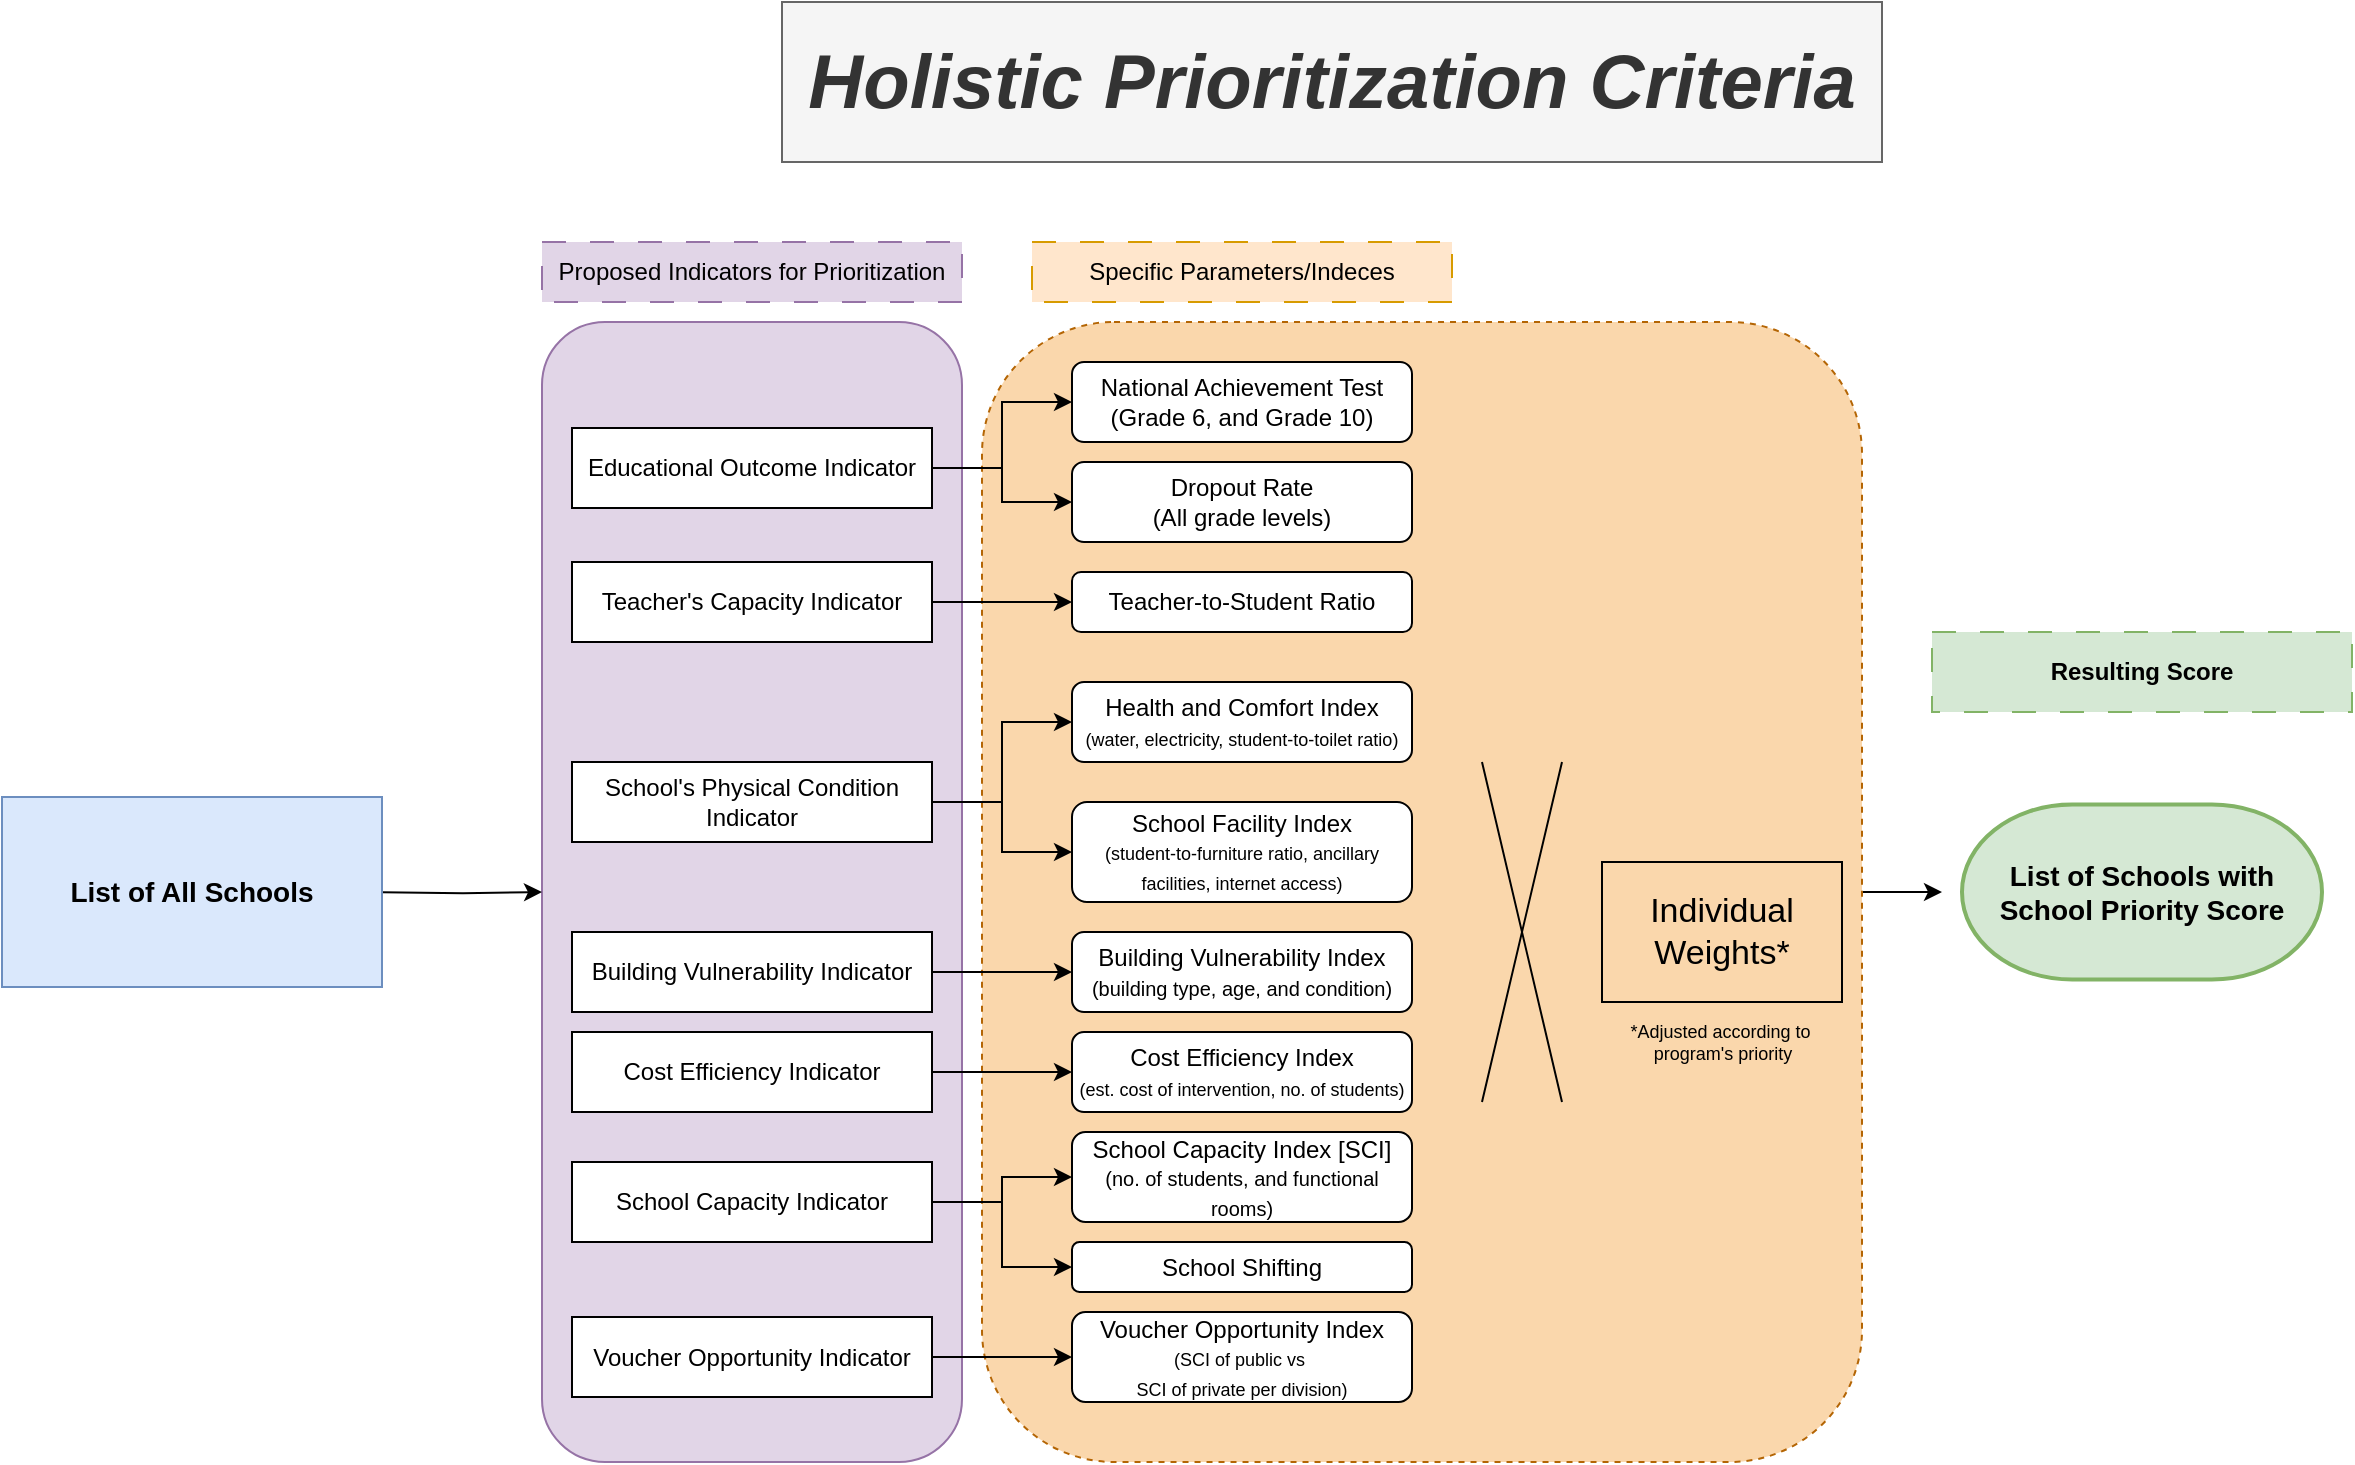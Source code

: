 <mxfile version="27.2.0" pages="2">
  <diagram name="General prioritization" id="dZrU0kMsjJ5C0qUi8lvo">
    <mxGraphModel dx="1429" dy="758" grid="1" gridSize="10" guides="1" tooltips="1" connect="1" arrows="1" fold="1" page="1" pageScale="1" pageWidth="1400" pageHeight="850" math="0" shadow="0">
      <root>
        <mxCell id="0" />
        <mxCell id="1" parent="0" />
        <mxCell id="VMlLZKtZhOFw7uXdyvWQ-4" value="" style="rounded=1;whiteSpace=wrap;html=1;fillColor=#e1d5e7;movable=1;resizable=1;rotatable=1;deletable=1;editable=1;locked=0;connectable=1;strokeColor=#9673a6;" vertex="1" parent="1">
          <mxGeometry x="290" y="190" width="210" height="570" as="geometry" />
        </mxCell>
        <mxCell id="vic8FIyBIyHEnbwLf0WX-36" value="" style="edgeStyle=orthogonalEdgeStyle;rounded=0;orthogonalLoop=1;jettySize=auto;html=1;" parent="1" source="BNtDZjOPGP3XTsJQUTeh-1" edge="1">
          <mxGeometry relative="1" as="geometry">
            <mxPoint x="990" y="475" as="targetPoint" />
          </mxGeometry>
        </mxCell>
        <mxCell id="BNtDZjOPGP3XTsJQUTeh-1" value="" style="rounded=1;whiteSpace=wrap;html=1;dashed=1;fillColor=#fad7ac;movable=1;resizable=1;rotatable=1;deletable=1;editable=1;locked=0;connectable=1;strokeColor=#b46504;" parent="1" vertex="1">
          <mxGeometry x="510" y="190" width="440" height="570" as="geometry" />
        </mxCell>
        <mxCell id="BNtDZjOPGP3XTsJQUTeh-2" value="Proposed Indicators for Prioritization" style="text;html=1;align=center;verticalAlign=middle;whiteSpace=wrap;rounded=0;dashed=1;dashPattern=12 12;strokeColor=#9673a6;fillColor=#e1d5e7;" parent="1" vertex="1">
          <mxGeometry x="290" y="150" width="210" height="30" as="geometry" />
        </mxCell>
        <mxCell id="XTur4s0cb5oGFLy252QC-3" style="edgeStyle=orthogonalEdgeStyle;rounded=0;orthogonalLoop=1;jettySize=auto;html=1;entryX=0;entryY=0.5;entryDx=0;entryDy=0;" edge="1" parent="1" source="BNtDZjOPGP3XTsJQUTeh-5" target="BNtDZjOPGP3XTsJQUTeh-13">
          <mxGeometry relative="1" as="geometry" />
        </mxCell>
        <mxCell id="XTur4s0cb5oGFLy252QC-4" style="edgeStyle=orthogonalEdgeStyle;rounded=0;orthogonalLoop=1;jettySize=auto;html=1;entryX=0;entryY=0.5;entryDx=0;entryDy=0;" edge="1" parent="1" source="BNtDZjOPGP3XTsJQUTeh-5" target="vic8FIyBIyHEnbwLf0WX-2">
          <mxGeometry relative="1" as="geometry" />
        </mxCell>
        <mxCell id="BNtDZjOPGP3XTsJQUTeh-5" value="Educational Outcome Indicator" style="rounded=0;whiteSpace=wrap;html=1;glass=0;fontStyle=0;spacing=5;" parent="1" vertex="1">
          <mxGeometry x="305" y="243" width="180" height="40" as="geometry" />
        </mxCell>
        <mxCell id="vic8FIyBIyHEnbwLf0WX-7" value="" style="edgeStyle=orthogonalEdgeStyle;rounded=0;orthogonalLoop=1;jettySize=auto;html=1;" parent="1" source="BNtDZjOPGP3XTsJQUTeh-6" target="vic8FIyBIyHEnbwLf0WX-6" edge="1">
          <mxGeometry relative="1" as="geometry" />
        </mxCell>
        <mxCell id="BNtDZjOPGP3XTsJQUTeh-6" value="Teacher&#39;s Capacity Indicator" style="rounded=0;whiteSpace=wrap;html=1;glass=0;fontStyle=0;spacing=5;" parent="1" vertex="1">
          <mxGeometry x="305" y="310" width="180" height="40" as="geometry" />
        </mxCell>
        <mxCell id="vic8FIyBIyHEnbwLf0WX-15" style="edgeStyle=orthogonalEdgeStyle;rounded=0;orthogonalLoop=1;jettySize=auto;html=1;entryX=0;entryY=0.5;entryDx=0;entryDy=0;" parent="1" source="BNtDZjOPGP3XTsJQUTeh-7" target="vic8FIyBIyHEnbwLf0WX-10" edge="1">
          <mxGeometry relative="1" as="geometry" />
        </mxCell>
        <mxCell id="vic8FIyBIyHEnbwLf0WX-16" style="edgeStyle=orthogonalEdgeStyle;rounded=0;orthogonalLoop=1;jettySize=auto;html=1;entryX=0;entryY=0.5;entryDx=0;entryDy=0;" parent="1" source="BNtDZjOPGP3XTsJQUTeh-7" target="vic8FIyBIyHEnbwLf0WX-11" edge="1">
          <mxGeometry relative="1" as="geometry" />
        </mxCell>
        <mxCell id="BNtDZjOPGP3XTsJQUTeh-7" value="School&#39;s Physical Condition Indicator" style="rounded=0;whiteSpace=wrap;html=1;glass=0;fontStyle=0;spacing=5;" parent="1" vertex="1">
          <mxGeometry x="305" y="410" width="180" height="40" as="geometry" />
        </mxCell>
        <mxCell id="vic8FIyBIyHEnbwLf0WX-17" style="edgeStyle=orthogonalEdgeStyle;rounded=0;orthogonalLoop=1;jettySize=auto;html=1;entryX=0;entryY=0.5;entryDx=0;entryDy=0;" parent="1" source="BNtDZjOPGP3XTsJQUTeh-8" target="vic8FIyBIyHEnbwLf0WX-12" edge="1">
          <mxGeometry relative="1" as="geometry" />
        </mxCell>
        <mxCell id="BNtDZjOPGP3XTsJQUTeh-8" value="Building Vulnerability Indicator" style="rounded=0;whiteSpace=wrap;html=1;glass=0;fontStyle=0;spacing=5;" parent="1" vertex="1">
          <mxGeometry x="305" y="495" width="180" height="40" as="geometry" />
        </mxCell>
        <mxCell id="vic8FIyBIyHEnbwLf0WX-18" style="edgeStyle=orthogonalEdgeStyle;rounded=0;orthogonalLoop=1;jettySize=auto;html=1;exitX=1;exitY=0.5;exitDx=0;exitDy=0;entryX=0;entryY=0.5;entryDx=0;entryDy=0;" parent="1" source="BNtDZjOPGP3XTsJQUTeh-9" target="vic8FIyBIyHEnbwLf0WX-13" edge="1">
          <mxGeometry relative="1" as="geometry" />
        </mxCell>
        <mxCell id="BNtDZjOPGP3XTsJQUTeh-9" value="Cost Efficiency Indicator" style="rounded=0;whiteSpace=wrap;html=1;glass=0;fontStyle=0;spacing=5;" parent="1" vertex="1">
          <mxGeometry x="305" y="545" width="180" height="40" as="geometry" />
        </mxCell>
        <mxCell id="vic8FIyBIyHEnbwLf0WX-19" style="edgeStyle=orthogonalEdgeStyle;rounded=0;orthogonalLoop=1;jettySize=auto;html=1;entryX=0;entryY=0.5;entryDx=0;entryDy=0;" parent="1" source="BNtDZjOPGP3XTsJQUTeh-10" target="vic8FIyBIyHEnbwLf0WX-14" edge="1">
          <mxGeometry relative="1" as="geometry" />
        </mxCell>
        <mxCell id="vic8FIyBIyHEnbwLf0WX-29" style="edgeStyle=orthogonalEdgeStyle;rounded=0;orthogonalLoop=1;jettySize=auto;html=1;entryX=0;entryY=0.5;entryDx=0;entryDy=0;" parent="1" source="BNtDZjOPGP3XTsJQUTeh-10" target="vic8FIyBIyHEnbwLf0WX-27" edge="1">
          <mxGeometry relative="1" as="geometry" />
        </mxCell>
        <mxCell id="BNtDZjOPGP3XTsJQUTeh-10" value="School Capacity Indicator" style="rounded=0;whiteSpace=wrap;html=1;glass=0;fontStyle=0;spacing=5;" parent="1" vertex="1">
          <mxGeometry x="305" y="610" width="180" height="40" as="geometry" />
        </mxCell>
        <mxCell id="vic8FIyBIyHEnbwLf0WX-21" style="edgeStyle=orthogonalEdgeStyle;rounded=0;orthogonalLoop=1;jettySize=auto;html=1;entryX=0;entryY=0.5;entryDx=0;entryDy=0;" parent="1" source="BNtDZjOPGP3XTsJQUTeh-11" target="vic8FIyBIyHEnbwLf0WX-20" edge="1">
          <mxGeometry relative="1" as="geometry" />
        </mxCell>
        <mxCell id="BNtDZjOPGP3XTsJQUTeh-11" value="Voucher Opportunity Indicator" style="rounded=0;whiteSpace=wrap;html=1;glass=0;fontStyle=0;spacing=5;" parent="1" vertex="1">
          <mxGeometry x="305" y="687.5" width="180" height="40" as="geometry" />
        </mxCell>
        <mxCell id="BNtDZjOPGP3XTsJQUTeh-13" value="National Achievement Test (Grade 6, and Grade 10)" style="rounded=1;whiteSpace=wrap;html=1;" parent="1" vertex="1">
          <mxGeometry x="555" y="210" width="170" height="40" as="geometry" />
        </mxCell>
        <mxCell id="vic8FIyBIyHEnbwLf0WX-2" value="Dropout Rate&lt;br&gt;(All grade levels)" style="rounded=1;whiteSpace=wrap;html=1;" parent="1" vertex="1">
          <mxGeometry x="555" y="260" width="170" height="40" as="geometry" />
        </mxCell>
        <mxCell id="vic8FIyBIyHEnbwLf0WX-6" value="Teacher-to-Student Ratio" style="rounded=1;whiteSpace=wrap;html=1;" parent="1" vertex="1">
          <mxGeometry x="555" y="315" width="170" height="30" as="geometry" />
        </mxCell>
        <mxCell id="vic8FIyBIyHEnbwLf0WX-10" value="Health and Comfort Index&lt;br&gt;&lt;font style=&quot;font-size: 9px;&quot;&gt;(water, electricity, student-to-toilet ratio)&lt;/font&gt;" style="rounded=1;whiteSpace=wrap;html=1;" parent="1" vertex="1">
          <mxGeometry x="555" y="370" width="170" height="40" as="geometry" />
        </mxCell>
        <mxCell id="vic8FIyBIyHEnbwLf0WX-11" value="School Facility Index&lt;br&gt;&lt;font style=&quot;font-size: 9px;&quot;&gt;(student-to-furniture ratio, ancillary facilities, internet access)&lt;/font&gt;" style="rounded=1;whiteSpace=wrap;html=1;" parent="1" vertex="1">
          <mxGeometry x="555" y="430" width="170" height="50" as="geometry" />
        </mxCell>
        <mxCell id="vic8FIyBIyHEnbwLf0WX-12" value="Building Vulnerability Index&lt;div&gt;&lt;font size=&quot;1&quot;&gt;(building type, age, and condition)&lt;/font&gt;&lt;/div&gt;" style="rounded=1;whiteSpace=wrap;html=1;" parent="1" vertex="1">
          <mxGeometry x="555" y="495" width="170" height="40" as="geometry" />
        </mxCell>
        <mxCell id="vic8FIyBIyHEnbwLf0WX-13" value="Cost Efficiency Index&lt;br&gt;&lt;font style=&quot;font-size: 9px;&quot;&gt;(est. cost of intervention, no. of students)&lt;/font&gt;" style="rounded=1;whiteSpace=wrap;html=1;" parent="1" vertex="1">
          <mxGeometry x="555" y="545" width="170" height="40" as="geometry" />
        </mxCell>
        <mxCell id="vic8FIyBIyHEnbwLf0WX-14" value="School Capacity Index [SCI]&lt;div&gt;&lt;font style=&quot;font-size: 10px;&quot;&gt;(no. of students, and functional rooms)&lt;/font&gt;&lt;/div&gt;" style="rounded=1;whiteSpace=wrap;html=1;" parent="1" vertex="1">
          <mxGeometry x="555" y="595" width="170" height="45" as="geometry" />
        </mxCell>
        <mxCell id="vic8FIyBIyHEnbwLf0WX-20" value="Voucher Opportunity Index&lt;div&gt;&lt;font style=&quot;font-size: 9px;&quot;&gt;(SCI of public vs&amp;nbsp;&lt;/font&gt;&lt;/div&gt;&lt;div&gt;&lt;font style=&quot;font-size: 9px;&quot;&gt;SCI of private per division)&lt;/font&gt;&lt;/div&gt;" style="rounded=1;whiteSpace=wrap;html=1;" parent="1" vertex="1">
          <mxGeometry x="555" y="685" width="170" height="45" as="geometry" />
        </mxCell>
        <mxCell id="vic8FIyBIyHEnbwLf0WX-24" value="" style="shape=mxgraph.sysml.x;" parent="1" vertex="1">
          <mxGeometry x="760" y="410" width="40" height="170" as="geometry" />
        </mxCell>
        <mxCell id="vic8FIyBIyHEnbwLf0WX-26" value="Specific Parameters/Indeces" style="text;html=1;align=center;verticalAlign=middle;whiteSpace=wrap;rounded=0;dashed=1;dashPattern=12 12;strokeColor=#d79b00;fillColor=#ffe6cc;" parent="1" vertex="1">
          <mxGeometry x="535" y="150" width="210" height="30" as="geometry" />
        </mxCell>
        <mxCell id="vic8FIyBIyHEnbwLf0WX-27" value="School Shifting" style="rounded=1;whiteSpace=wrap;html=1;" parent="1" vertex="1">
          <mxGeometry x="555" y="650" width="170" height="25" as="geometry" />
        </mxCell>
        <mxCell id="vic8FIyBIyHEnbwLf0WX-31" value="&lt;div&gt;&lt;span style=&quot;font-size: 17px; background-color: transparent; color: light-dark(rgb(0, 0, 0), rgb(255, 255, 255));&quot;&gt;Individual&lt;/span&gt;&lt;/div&gt;&lt;div&gt;&lt;font style=&quot;font-size: 17px;&quot;&gt;Weights*&lt;/font&gt;&lt;/div&gt;" style="text;html=1;align=center;verticalAlign=middle;whiteSpace=wrap;rounded=0;strokeColor=default;" parent="1" vertex="1">
          <mxGeometry x="820" y="460" width="120" height="70" as="geometry" />
        </mxCell>
        <mxCell id="up6tPEkPAK3OuS0IHPs8-2" value="Resulting Score" style="text;html=1;align=center;verticalAlign=middle;whiteSpace=wrap;rounded=0;dashed=1;dashPattern=12 12;strokeColor=#82b366;fillColor=#d5e8d4;fontStyle=1" vertex="1" parent="1">
          <mxGeometry x="985" y="345" width="210" height="40" as="geometry" />
        </mxCell>
        <mxCell id="O7cRetoSGUjlBEMeUUlz-1" value="&lt;div&gt;List of Schools with&lt;/div&gt;School Priority Score" style="strokeWidth=2;html=1;shape=mxgraph.flowchart.terminator;whiteSpace=wrap;fontStyle=1;fillColor=#d5e8d4;strokeColor=#82b366;fontSize=14;" vertex="1" parent="1">
          <mxGeometry x="1000" y="431.25" width="180" height="87.5" as="geometry" />
        </mxCell>
        <mxCell id="VMlLZKtZhOFw7uXdyvWQ-5" style="edgeStyle=orthogonalEdgeStyle;rounded=0;orthogonalLoop=1;jettySize=auto;html=1;entryX=0;entryY=0.5;entryDx=0;entryDy=0;" edge="1" parent="1" target="VMlLZKtZhOFw7uXdyvWQ-4">
          <mxGeometry relative="1" as="geometry">
            <mxPoint x="210" y="475.077" as="sourcePoint" />
          </mxGeometry>
        </mxCell>
        <mxCell id="VMlLZKtZhOFw7uXdyvWQ-6" value="&lt;span style=&quot;font-size: 14px; font-weight: 700;&quot;&gt;List of All Schools&lt;/span&gt;" style="whiteSpace=wrap;html=1;fillColor=#dae8fc;strokeColor=#6c8ebf;rounded=0;" vertex="1" parent="1">
          <mxGeometry x="20" y="427.5" width="190" height="95" as="geometry" />
        </mxCell>
        <mxCell id="myohFQ1zVKSuxoloC7QV-1" value="*Adjusted according to&amp;nbsp;&lt;div&gt;program&#39;s priority&lt;/div&gt;" style="text;html=1;align=center;verticalAlign=middle;resizable=0;points=[];autosize=1;strokeColor=none;fillColor=none;fontSize=9;" vertex="1" parent="1">
          <mxGeometry x="820" y="530" width="120" height="40" as="geometry" />
        </mxCell>
        <mxCell id="Q5P0W0iKlHpEz1kMINdg-1" value="&lt;font style=&quot;font-size: 38px;&quot;&gt;&lt;b&gt;&lt;i&gt;Holistic Prioritization Criteria&lt;/i&gt;&lt;/b&gt;&lt;/font&gt;" style="text;html=1;align=center;verticalAlign=middle;whiteSpace=wrap;rounded=0;fillColor=#f5f5f5;fontColor=#333333;strokeColor=#666666;" vertex="1" parent="1">
          <mxGeometry x="410" y="30" width="550" height="80" as="geometry" />
        </mxCell>
      </root>
    </mxGraphModel>
  </diagram>
  <diagram id="-ljFOnRg_goBhUpYikwA" name="New Construction">
    <mxGraphModel dx="1209" dy="642" grid="1" gridSize="11" guides="1" tooltips="1" connect="1" arrows="1" fold="1" page="1" pageScale="1" pageWidth="1400" pageHeight="850" math="0" shadow="0">
      <root>
        <mxCell id="0" />
        <mxCell id="1" parent="0" />
        <mxCell id="X7e3FLCe9e5jz8i-fLvw-19" value="" style="group" vertex="1" connectable="0" parent="1">
          <mxGeometry x="1144" y="561" width="176" height="242" as="geometry" />
        </mxCell>
        <mxCell id="X7e3FLCe9e5jz8i-fLvw-13" value="" style="rounded=0;whiteSpace=wrap;html=1;" vertex="1" parent="X7e3FLCe9e5jz8i-fLvw-19">
          <mxGeometry width="176" height="242" as="geometry" />
        </mxCell>
        <mxCell id="X7e3FLCe9e5jz8i-fLvw-14" value="NewCon Masterlist" style="text;html=1;align=center;verticalAlign=middle;resizable=0;points=[];autosize=1;strokeColor=none;fillColor=none;fontStyle=1" vertex="1" parent="X7e3FLCe9e5jz8i-fLvw-19">
          <mxGeometry x="27.5" y="6" width="121" height="33" as="geometry" />
        </mxCell>
        <mxCell id="X7e3FLCe9e5jz8i-fLvw-15" value="List A" style="whiteSpace=wrap;html=1;strokeWidth=2;fillColor=#ffe6cc;strokeColor=#d79b00;" vertex="1" parent="X7e3FLCe9e5jz8i-fLvw-19">
          <mxGeometry x="27.5" y="55" width="120" height="44" as="geometry" />
        </mxCell>
        <mxCell id="X7e3FLCe9e5jz8i-fLvw-17" value="List B" style="whiteSpace=wrap;html=1;strokeWidth=2;fillColor=#ffe6cc;strokeColor=#d79b00;" vertex="1" parent="X7e3FLCe9e5jz8i-fLvw-19">
          <mxGeometry x="27.5" y="99" width="120" height="44" as="geometry" />
        </mxCell>
        <mxCell id="X7e3FLCe9e5jz8i-fLvw-18" value="List C" style="whiteSpace=wrap;html=1;strokeWidth=2;fillColor=#ffe6cc;strokeColor=#d79b00;" vertex="1" parent="X7e3FLCe9e5jz8i-fLvw-19">
          <mxGeometry x="27.5" y="143" width="120" height="44" as="geometry" />
        </mxCell>
        <mxCell id="O3PZ08gSuVm4dULurhEU-2" value="&lt;font style=&quot;font-size: 38px;&quot;&gt;&lt;b&gt;&lt;i&gt;New Construction&lt;/i&gt;&lt;/b&gt;&lt;/font&gt;" style="text;html=1;align=center;verticalAlign=middle;whiteSpace=wrap;rounded=0;fillColor=#f5f5f5;fontColor=#333333;strokeColor=#666666;" vertex="1" parent="1">
          <mxGeometry x="470" y="50" width="380" height="80" as="geometry" />
        </mxCell>
        <mxCell id="oc-iiDuYTo9tr-FX-BDX-18" value="" style="group" vertex="1" connectable="0" parent="1">
          <mxGeometry x="1034" y="33" width="330" height="121" as="geometry" />
        </mxCell>
        <mxCell id="oc-iiDuYTo9tr-FX-BDX-4" value="" style="edgeStyle=orthogonalEdgeStyle;rounded=0;orthogonalLoop=1;jettySize=auto;html=1;entryX=0;entryY=0.5;entryDx=0;entryDy=0;" edge="1" parent="oc-iiDuYTo9tr-FX-BDX-18" target="oc-iiDuYTo9tr-FX-BDX-3">
          <mxGeometry relative="1" as="geometry">
            <mxPoint x="146.757" y="60.546" as="sourcePoint" />
            <mxPoint x="191.351" y="8.643" as="targetPoint" />
            <Array as="points">
              <mxPoint x="164.595" y="60.5" />
              <mxPoint x="164.595" y="17.286" />
            </Array>
          </mxGeometry>
        </mxCell>
        <mxCell id="oc-iiDuYTo9tr-FX-BDX-14" value="" style="edgeStyle=orthogonalEdgeStyle;rounded=0;orthogonalLoop=1;jettySize=auto;html=1;" edge="1" parent="oc-iiDuYTo9tr-FX-BDX-18" source="oc-iiDuYTo9tr-FX-BDX-1" target="oc-iiDuYTo9tr-FX-BDX-13">
          <mxGeometry relative="1" as="geometry" />
        </mxCell>
        <mxCell id="oc-iiDuYTo9tr-FX-BDX-16" style="edgeStyle=orthogonalEdgeStyle;rounded=0;orthogonalLoop=1;jettySize=auto;html=1;entryX=0;entryY=0.5;entryDx=0;entryDy=0;" edge="1" parent="oc-iiDuYTo9tr-FX-BDX-18" source="oc-iiDuYTo9tr-FX-BDX-1" target="oc-iiDuYTo9tr-FX-BDX-9">
          <mxGeometry relative="1" as="geometry" />
        </mxCell>
        <mxCell id="oc-iiDuYTo9tr-FX-BDX-1" value="&lt;font style=&quot;font-size: 14px;&quot;&gt;Buildable Space&lt;/font&gt;" style="rounded=1;whiteSpace=wrap;html=1;" vertex="1" parent="oc-iiDuYTo9tr-FX-BDX-18">
          <mxGeometry y="43.214" width="142.703" height="34.571" as="geometry" />
        </mxCell>
        <mxCell id="oc-iiDuYTo9tr-FX-BDX-3" value="&lt;font style=&quot;font-size: 14px;&quot;&gt;Size of Buildable Space&lt;/font&gt;" style="rounded=1;whiteSpace=wrap;html=1;" vertex="1" parent="oc-iiDuYTo9tr-FX-BDX-18">
          <mxGeometry x="187.297" width="142.703" height="34.571" as="geometry" />
        </mxCell>
        <mxCell id="oc-iiDuYTo9tr-FX-BDX-9" value="&lt;font style=&quot;font-size: 14px;&quot;&gt;Topography&lt;/font&gt;" style="rounded=1;whiteSpace=wrap;html=1;" vertex="1" parent="oc-iiDuYTo9tr-FX-BDX-18">
          <mxGeometry x="187.297" y="86.429" width="142.703" height="34.571" as="geometry" />
        </mxCell>
        <mxCell id="oc-iiDuYTo9tr-FX-BDX-13" value="&lt;font style=&quot;font-size: 14px;&quot;&gt;Shape&lt;/font&gt;" style="rounded=1;whiteSpace=wrap;html=1;" vertex="1" parent="oc-iiDuYTo9tr-FX-BDX-18">
          <mxGeometry x="187.297" y="43.214" width="142.703" height="34.571" as="geometry" />
        </mxCell>
        <mxCell id="Ip6phRdqUxnKEYACGbWG-19" value="" style="edgeStyle=orthogonalEdgeStyle;rounded=0;orthogonalLoop=1;jettySize=auto;html=1;exitX=1;exitY=0.5;exitDx=0;exitDy=0;exitPerimeter=0;" edge="1" parent="1" source="X7e3FLCe9e5jz8i-fLvw-1">
          <mxGeometry relative="1" as="geometry">
            <mxPoint x="419" y="411.296" as="sourcePoint" />
            <mxPoint x="470" y="411.447" as="targetPoint" />
          </mxGeometry>
        </mxCell>
        <mxCell id="Ip6phRdqUxnKEYACGbWG-5" value="" style="edgeStyle=orthogonalEdgeStyle;rounded=0;orthogonalLoop=1;jettySize=auto;html=1;" edge="1" parent="1" source="Ip6phRdqUxnKEYACGbWG-2" target="Ip6phRdqUxnKEYACGbWG-4">
          <mxGeometry relative="1" as="geometry" />
        </mxCell>
        <mxCell id="Ip6phRdqUxnKEYACGbWG-6" value="No" style="edgeLabel;html=1;align=center;verticalAlign=middle;resizable=0;points=[];fontSize=17;labelBackgroundColor=#FFCCCC;" vertex="1" connectable="0" parent="Ip6phRdqUxnKEYACGbWG-5">
          <mxGeometry x="-0.207" y="1" relative="1" as="geometry">
            <mxPoint y="1" as="offset" />
          </mxGeometry>
        </mxCell>
        <mxCell id="Ip6phRdqUxnKEYACGbWG-8" value="" style="edgeStyle=orthogonalEdgeStyle;rounded=0;orthogonalLoop=1;jettySize=auto;html=1;entryX=0;entryY=0.5;entryDx=0;entryDy=0;entryPerimeter=0;exitX=0.5;exitY=0;exitDx=0;exitDy=0;exitPerimeter=0;" edge="1" parent="1" source="Ip6phRdqUxnKEYACGbWG-2" target="Ip6phRdqUxnKEYACGbWG-10">
          <mxGeometry relative="1" as="geometry">
            <mxPoint x="574.5" y="267" as="targetPoint" />
          </mxGeometry>
        </mxCell>
        <mxCell id="Ip6phRdqUxnKEYACGbWG-9" value="Yes" style="edgeLabel;html=1;align=center;verticalAlign=middle;resizable=0;points=[];labelBackgroundColor=#B9E0A5;fontSize=17;" vertex="1" connectable="0" parent="Ip6phRdqUxnKEYACGbWG-8">
          <mxGeometry x="-0.092" y="2" relative="1" as="geometry">
            <mxPoint x="32" y="2" as="offset" />
          </mxGeometry>
        </mxCell>
        <mxCell id="Ip6phRdqUxnKEYACGbWG-2" value="&lt;div&gt;&lt;font style=&quot;font-size: 14px;&quot;&gt;With acceptable&lt;/font&gt;&lt;/div&gt;&lt;font style=&quot;font-size: 14px;&quot;&gt;Site Ownership Document?&lt;/font&gt;" style="strokeWidth=2;html=1;shape=mxgraph.flowchart.decision;whiteSpace=wrap;" vertex="1" parent="1">
          <mxGeometry x="470" y="324.25" width="209" height="177" as="geometry" />
        </mxCell>
        <mxCell id="-QdN0e514HKTev0TLk4f-7" value="" style="edgeStyle=orthogonalEdgeStyle;rounded=0;orthogonalLoop=1;jettySize=auto;html=1;" edge="1" parent="1" source="Ip6phRdqUxnKEYACGbWG-4" target="-QdN0e514HKTev0TLk4f-6">
          <mxGeometry relative="1" as="geometry" />
        </mxCell>
        <mxCell id="Ip6phRdqUxnKEYACGbWG-4" value="Group C" style="whiteSpace=wrap;html=1;strokeWidth=2;" vertex="1" parent="1">
          <mxGeometry x="514.5" y="578" width="120" height="60" as="geometry" />
        </mxCell>
        <mxCell id="Ip6phRdqUxnKEYACGbWG-16" style="edgeStyle=orthogonalEdgeStyle;rounded=0;orthogonalLoop=1;jettySize=auto;html=1;entryX=0.5;entryY=0;entryDx=0;entryDy=0;" edge="1" parent="1" source="Ip6phRdqUxnKEYACGbWG-10" target="Ip6phRdqUxnKEYACGbWG-15">
          <mxGeometry relative="1" as="geometry" />
        </mxCell>
        <mxCell id="Ip6phRdqUxnKEYACGbWG-17" value="&lt;span style=&quot;background-color: rgb(255, 204, 204);&quot;&gt;No&lt;/span&gt;" style="edgeLabel;html=1;align=center;verticalAlign=middle;resizable=0;points=[];fontSize=15;" vertex="1" connectable="0" parent="Ip6phRdqUxnKEYACGbWG-16">
          <mxGeometry x="-0.148" y="-5" relative="1" as="geometry">
            <mxPoint x="5" as="offset" />
          </mxGeometry>
        </mxCell>
        <mxCell id="-QdN0e514HKTev0TLk4f-4" style="edgeStyle=orthogonalEdgeStyle;rounded=0;orthogonalLoop=1;jettySize=auto;html=1;entryX=0;entryY=0.5;entryDx=0;entryDy=0;" edge="1" parent="1" source="Ip6phRdqUxnKEYACGbWG-10" target="-QdN0e514HKTev0TLk4f-3">
          <mxGeometry relative="1" as="geometry" />
        </mxCell>
        <mxCell id="-QdN0e514HKTev0TLk4f-5" value="&lt;span style=&quot;background-color: rgb(185, 224, 165);&quot;&gt;Yes&lt;/span&gt;" style="edgeLabel;html=1;align=center;verticalAlign=middle;resizable=0;points=[];fontSize=15;" vertex="1" connectable="0" parent="-QdN0e514HKTev0TLk4f-4">
          <mxGeometry x="-0.145" y="-2" relative="1" as="geometry">
            <mxPoint y="-2" as="offset" />
          </mxGeometry>
        </mxCell>
        <mxCell id="Ip6phRdqUxnKEYACGbWG-10" value="&lt;div&gt;&lt;font style=&quot;font-size: 14px;&quot;&gt;With &lt;i&gt;readily&lt;/i&gt;&amp;nbsp;buildable space?&lt;/font&gt;&lt;/div&gt;" style="strokeWidth=2;html=1;shape=mxgraph.flowchart.decision;whiteSpace=wrap;" vertex="1" parent="1">
          <mxGeometry x="715" y="165" width="231" height="176" as="geometry" />
        </mxCell>
        <mxCell id="X7e3FLCe9e5jz8i-fLvw-3" style="edgeStyle=orthogonalEdgeStyle;rounded=0;orthogonalLoop=1;jettySize=auto;html=1;entryX=0.5;entryY=0;entryDx=0;entryDy=0;" edge="1" parent="1" source="Ip6phRdqUxnKEYACGbWG-15" target="X7e3FLCe9e5jz8i-fLvw-2">
          <mxGeometry relative="1" as="geometry" />
        </mxCell>
        <mxCell id="Ip6phRdqUxnKEYACGbWG-15" value="Group B" style="whiteSpace=wrap;html=1;strokeWidth=2;" vertex="1" parent="1">
          <mxGeometry x="770.5" y="387.75" width="120" height="63.25" as="geometry" />
        </mxCell>
        <mxCell id="X7e3FLCe9e5jz8i-fLvw-5" style="edgeStyle=orthogonalEdgeStyle;rounded=0;orthogonalLoop=1;jettySize=auto;html=1;entryX=0.5;entryY=0;entryDx=0;entryDy=0;" edge="1" parent="1" source="-QdN0e514HKTev0TLk4f-3" target="X7e3FLCe9e5jz8i-fLvw-4">
          <mxGeometry relative="1" as="geometry" />
        </mxCell>
        <mxCell id="-QdN0e514HKTev0TLk4f-3" value="Group A" style="whiteSpace=wrap;html=1;strokeWidth=2;" vertex="1" parent="1">
          <mxGeometry x="1045" y="223" width="120" height="60" as="geometry" />
        </mxCell>
        <mxCell id="X7e3FLCe9e5jz8i-fLvw-7" value="" style="edgeStyle=orthogonalEdgeStyle;rounded=0;orthogonalLoop=1;jettySize=auto;html=1;" edge="1" parent="1" source="-QdN0e514HKTev0TLk4f-6" target="X7e3FLCe9e5jz8i-fLvw-6">
          <mxGeometry relative="1" as="geometry" />
        </mxCell>
        <mxCell id="-QdN0e514HKTev0TLk4f-6" value="Sort According to School Priority Score" style="whiteSpace=wrap;html=1;strokeWidth=2;" vertex="1" parent="1">
          <mxGeometry x="510.25" y="660" width="128.5" height="63" as="geometry" />
        </mxCell>
        <mxCell id="X7e3FLCe9e5jz8i-fLvw-1" value="&lt;div&gt;List of Schools with&lt;/div&gt;School Priority Score*" style="strokeWidth=2;html=1;shape=mxgraph.flowchart.terminator;whiteSpace=wrap;fontStyle=1;fillColor=#d5e8d4;strokeColor=#82b366;fontSize=14;" vertex="1" parent="1">
          <mxGeometry x="199" y="367.88" width="180" height="87.5" as="geometry" />
        </mxCell>
        <mxCell id="X7e3FLCe9e5jz8i-fLvw-9" value="" style="edgeStyle=orthogonalEdgeStyle;rounded=0;orthogonalLoop=1;jettySize=auto;html=1;" edge="1" parent="1" source="X7e3FLCe9e5jz8i-fLvw-2" target="X7e3FLCe9e5jz8i-fLvw-8">
          <mxGeometry relative="1" as="geometry" />
        </mxCell>
        <mxCell id="X7e3FLCe9e5jz8i-fLvw-2" value="Sort According to School Priority Score" style="whiteSpace=wrap;html=1;strokeWidth=2;" vertex="1" parent="1">
          <mxGeometry x="766.25" y="484" width="128.5" height="63" as="geometry" />
        </mxCell>
        <mxCell id="X7e3FLCe9e5jz8i-fLvw-11" value="" style="edgeStyle=orthogonalEdgeStyle;rounded=0;orthogonalLoop=1;jettySize=auto;html=1;" edge="1" parent="1" source="X7e3FLCe9e5jz8i-fLvw-4" target="X7e3FLCe9e5jz8i-fLvw-10">
          <mxGeometry relative="1" as="geometry" />
        </mxCell>
        <mxCell id="X7e3FLCe9e5jz8i-fLvw-4" value="Sort According to School Priority Score" style="whiteSpace=wrap;html=1;strokeWidth=2;" vertex="1" parent="1">
          <mxGeometry x="1040.75" y="311" width="128.5" height="63" as="geometry" />
        </mxCell>
        <mxCell id="X7e3FLCe9e5jz8i-fLvw-24" style="edgeStyle=orthogonalEdgeStyle;rounded=0;orthogonalLoop=1;jettySize=auto;html=1;entryX=0;entryY=0.5;entryDx=0;entryDy=0;" edge="1" parent="1" source="X7e3FLCe9e5jz8i-fLvw-6" target="X7e3FLCe9e5jz8i-fLvw-18">
          <mxGeometry relative="1" as="geometry" />
        </mxCell>
        <mxCell id="X7e3FLCe9e5jz8i-fLvw-6" value="List C" style="whiteSpace=wrap;html=1;strokeWidth=2;fillColor=#ffe6cc;strokeColor=#d79b00;" vertex="1" parent="1">
          <mxGeometry x="514.5" y="748" width="120" height="44" as="geometry" />
        </mxCell>
        <mxCell id="X7e3FLCe9e5jz8i-fLvw-23" style="edgeStyle=orthogonalEdgeStyle;rounded=0;orthogonalLoop=1;jettySize=auto;html=1;entryX=0;entryY=0.5;entryDx=0;entryDy=0;" edge="1" parent="1" source="X7e3FLCe9e5jz8i-fLvw-8" target="X7e3FLCe9e5jz8i-fLvw-17">
          <mxGeometry relative="1" as="geometry" />
        </mxCell>
        <mxCell id="X7e3FLCe9e5jz8i-fLvw-8" value="List B" style="whiteSpace=wrap;html=1;strokeWidth=2;fillColor=#ffe6cc;strokeColor=#d79b00;" vertex="1" parent="1">
          <mxGeometry x="770.5" y="578" width="120" height="38" as="geometry" />
        </mxCell>
        <mxCell id="X7e3FLCe9e5jz8i-fLvw-22" style="edgeStyle=orthogonalEdgeStyle;rounded=0;orthogonalLoop=1;jettySize=auto;html=1;entryX=0;entryY=0.5;entryDx=0;entryDy=0;exitX=0.5;exitY=1;exitDx=0;exitDy=0;" edge="1" parent="1" source="X7e3FLCe9e5jz8i-fLvw-10" target="X7e3FLCe9e5jz8i-fLvw-15">
          <mxGeometry relative="1" as="geometry" />
        </mxCell>
        <mxCell id="X7e3FLCe9e5jz8i-fLvw-10" value="List A" style="whiteSpace=wrap;html=1;strokeWidth=2;fillColor=#ffe6cc;strokeColor=#d79b00;" vertex="1" parent="1">
          <mxGeometry x="1045" y="401.5" width="120" height="38.5" as="geometry" />
        </mxCell>
        <mxCell id="X7e3FLCe9e5jz8i-fLvw-12" value="*Use weights for NewCon" style="text;html=1;align=center;verticalAlign=middle;resizable=0;points=[];autosize=1;strokeColor=none;fillColor=none;" vertex="1" parent="1">
          <mxGeometry x="207" y="462.13" width="165" height="33" as="geometry" />
        </mxCell>
      </root>
    </mxGraphModel>
  </diagram>
</mxfile>
